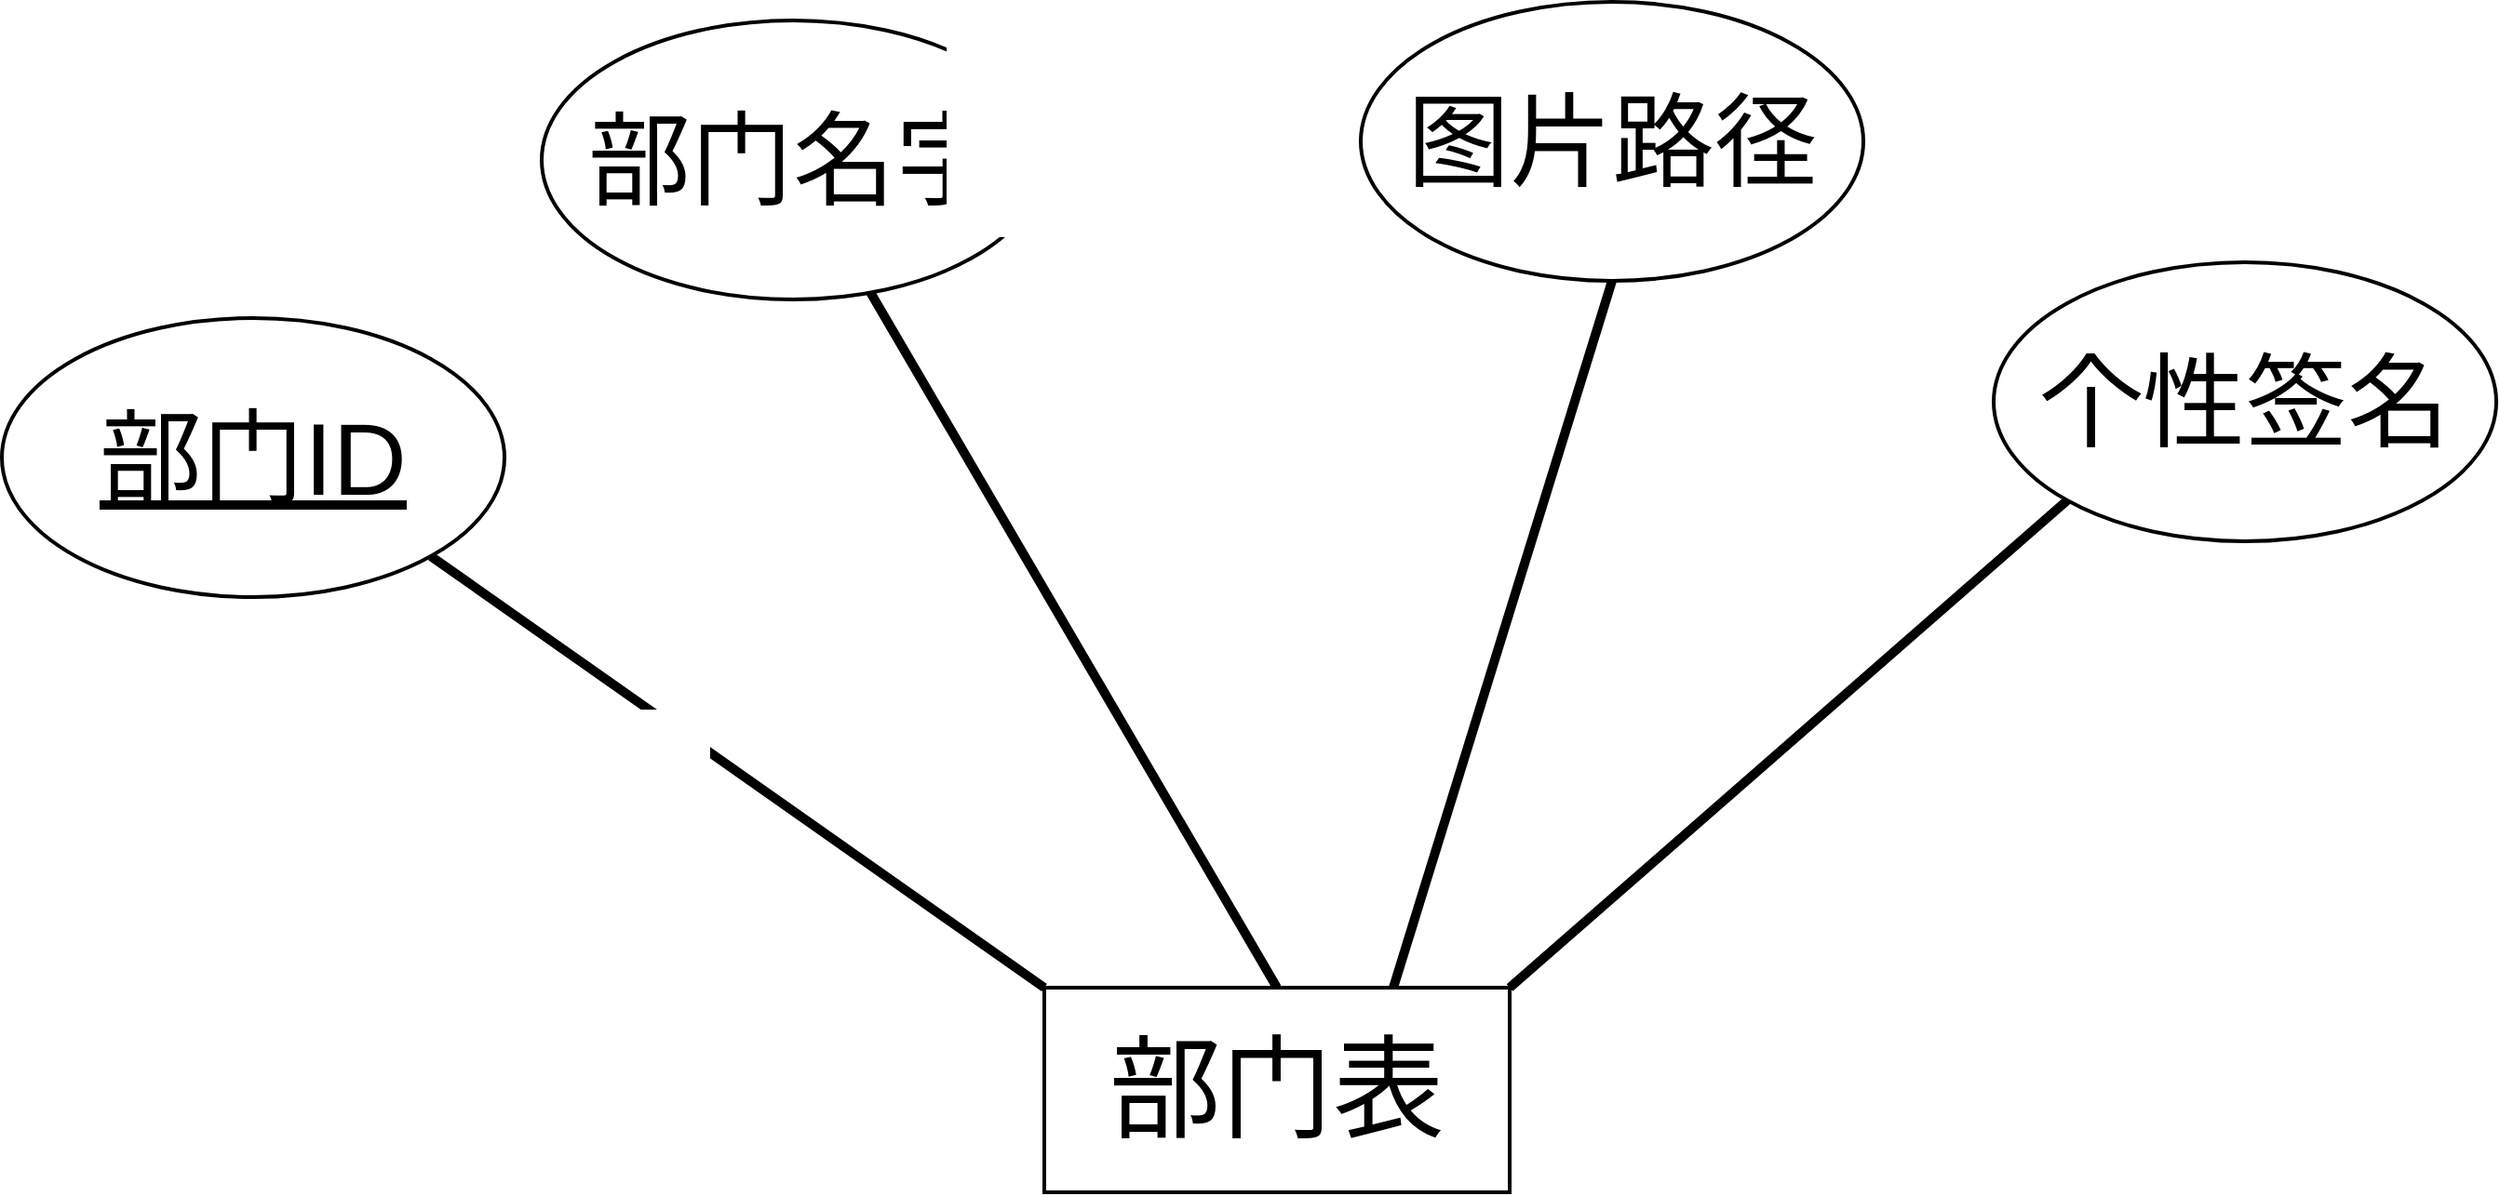 <mxfile version="24.0.7" type="github">
  <diagram id="R2lEEEUBdFMjLlhIrx00" name="Page-1">
    <mxGraphModel dx="2605" dy="1468" grid="1" gridSize="10" guides="1" tooltips="1" connect="1" arrows="1" fold="1" page="1" pageScale="1" pageWidth="1700" pageHeight="900" math="0" shadow="0" extFonts="Permanent Marker^https://fonts.googleapis.com/css?family=Permanent+Marker">
      <root>
        <mxCell id="0" />
        <mxCell id="1" parent="0" />
        <mxCell id="qaRUCrimMWkjm7p7KqGJ-1" style="rounded=0;orthogonalLoop=1;jettySize=auto;html=1;exitX=0;exitY=0;exitDx=0;exitDy=0;entryX=1;entryY=1;entryDx=0;entryDy=0;strokeWidth=5;startArrow=none;startFill=0;endArrow=none;endFill=0;" edge="1" parent="1" source="qaRUCrimMWkjm7p7KqGJ-4" target="qaRUCrimMWkjm7p7KqGJ-5">
          <mxGeometry relative="1" as="geometry" />
        </mxCell>
        <mxCell id="qaRUCrimMWkjm7p7KqGJ-2" style="edgeStyle=none;rounded=0;orthogonalLoop=1;jettySize=auto;html=1;exitX=0.5;exitY=0;exitDx=0;exitDy=0;strokeWidth=5;endArrow=none;endFill=0;" edge="1" parent="1" source="qaRUCrimMWkjm7p7KqGJ-4" target="qaRUCrimMWkjm7p7KqGJ-6">
          <mxGeometry relative="1" as="geometry" />
        </mxCell>
        <mxCell id="qaRUCrimMWkjm7p7KqGJ-3" style="edgeStyle=none;rounded=0;orthogonalLoop=1;jettySize=auto;html=1;exitX=0.75;exitY=0;exitDx=0;exitDy=0;entryX=0.5;entryY=1;entryDx=0;entryDy=0;strokeWidth=5;endArrow=none;endFill=0;" edge="1" parent="1" source="qaRUCrimMWkjm7p7KqGJ-4" target="qaRUCrimMWkjm7p7KqGJ-7">
          <mxGeometry relative="1" as="geometry" />
        </mxCell>
        <mxCell id="qaRUCrimMWkjm7p7KqGJ-9" style="rounded=0;orthogonalLoop=1;jettySize=auto;html=1;exitX=1;exitY=0;exitDx=0;exitDy=0;entryX=0;entryY=1;entryDx=0;entryDy=0;strokeWidth=5;endArrow=none;endFill=0;" edge="1" parent="1" source="qaRUCrimMWkjm7p7KqGJ-4" target="qaRUCrimMWkjm7p7KqGJ-8">
          <mxGeometry relative="1" as="geometry" />
        </mxCell>
        <mxCell id="qaRUCrimMWkjm7p7KqGJ-4" value="部门表" style="html=1;whiteSpace=wrap;fontSize=60;strokeWidth=2;" vertex="1" parent="1">
          <mxGeometry x="750" y="650" width="250" height="110" as="geometry" />
        </mxCell>
        <mxCell id="qaRUCrimMWkjm7p7KqGJ-5" value="部门ID" style="ellipse;whiteSpace=wrap;html=1;fontSize=55;strokeWidth=2;fontStyle=4" vertex="1" parent="1">
          <mxGeometry x="190" y="290" width="270" height="150" as="geometry" />
        </mxCell>
        <mxCell id="qaRUCrimMWkjm7p7KqGJ-6" value="&lt;span&gt;部门名字&lt;/span&gt;" style="ellipse;whiteSpace=wrap;html=1;fontSize=55;strokeWidth=2;fontStyle=0" vertex="1" parent="1">
          <mxGeometry x="480" y="130" width="270" height="150" as="geometry" />
        </mxCell>
        <mxCell id="qaRUCrimMWkjm7p7KqGJ-7" value="图片路径" style="ellipse;whiteSpace=wrap;html=1;fontSize=55;strokeWidth=2;" vertex="1" parent="1">
          <mxGeometry x="920" y="120" width="270" height="150" as="geometry" />
        </mxCell>
        <mxCell id="qaRUCrimMWkjm7p7KqGJ-8" value="个性签名" style="ellipse;whiteSpace=wrap;html=1;fontSize=55;strokeWidth=2;" vertex="1" parent="1">
          <mxGeometry x="1260" y="260" width="270" height="150" as="geometry" />
        </mxCell>
      </root>
    </mxGraphModel>
  </diagram>
</mxfile>
